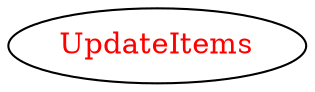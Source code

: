 digraph dependencyGraph {
 concentrate=true;
 ranksep="2.0";
 rankdir="LR"; 
 splines="ortho";
"UpdateItems" [fontcolor="red"];
}